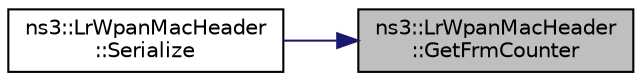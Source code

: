 digraph "ns3::LrWpanMacHeader::GetFrmCounter"
{
 // LATEX_PDF_SIZE
  edge [fontname="Helvetica",fontsize="10",labelfontname="Helvetica",labelfontsize="10"];
  node [fontname="Helvetica",fontsize="10",shape=record];
  rankdir="RL";
  Node1 [label="ns3::LrWpanMacHeader\l::GetFrmCounter",height=0.2,width=0.4,color="black", fillcolor="grey75", style="filled", fontcolor="black",tooltip="Get the Auxiliary Security Header - Frame Counter Octects."];
  Node1 -> Node2 [dir="back",color="midnightblue",fontsize="10",style="solid",fontname="Helvetica"];
  Node2 [label="ns3::LrWpanMacHeader\l::Serialize",height=0.2,width=0.4,color="black", fillcolor="white", style="filled",URL="$classns3_1_1_lr_wpan_mac_header.html#a9b6aea6720cfab232693157246e33d45",tooltip=" "];
}
